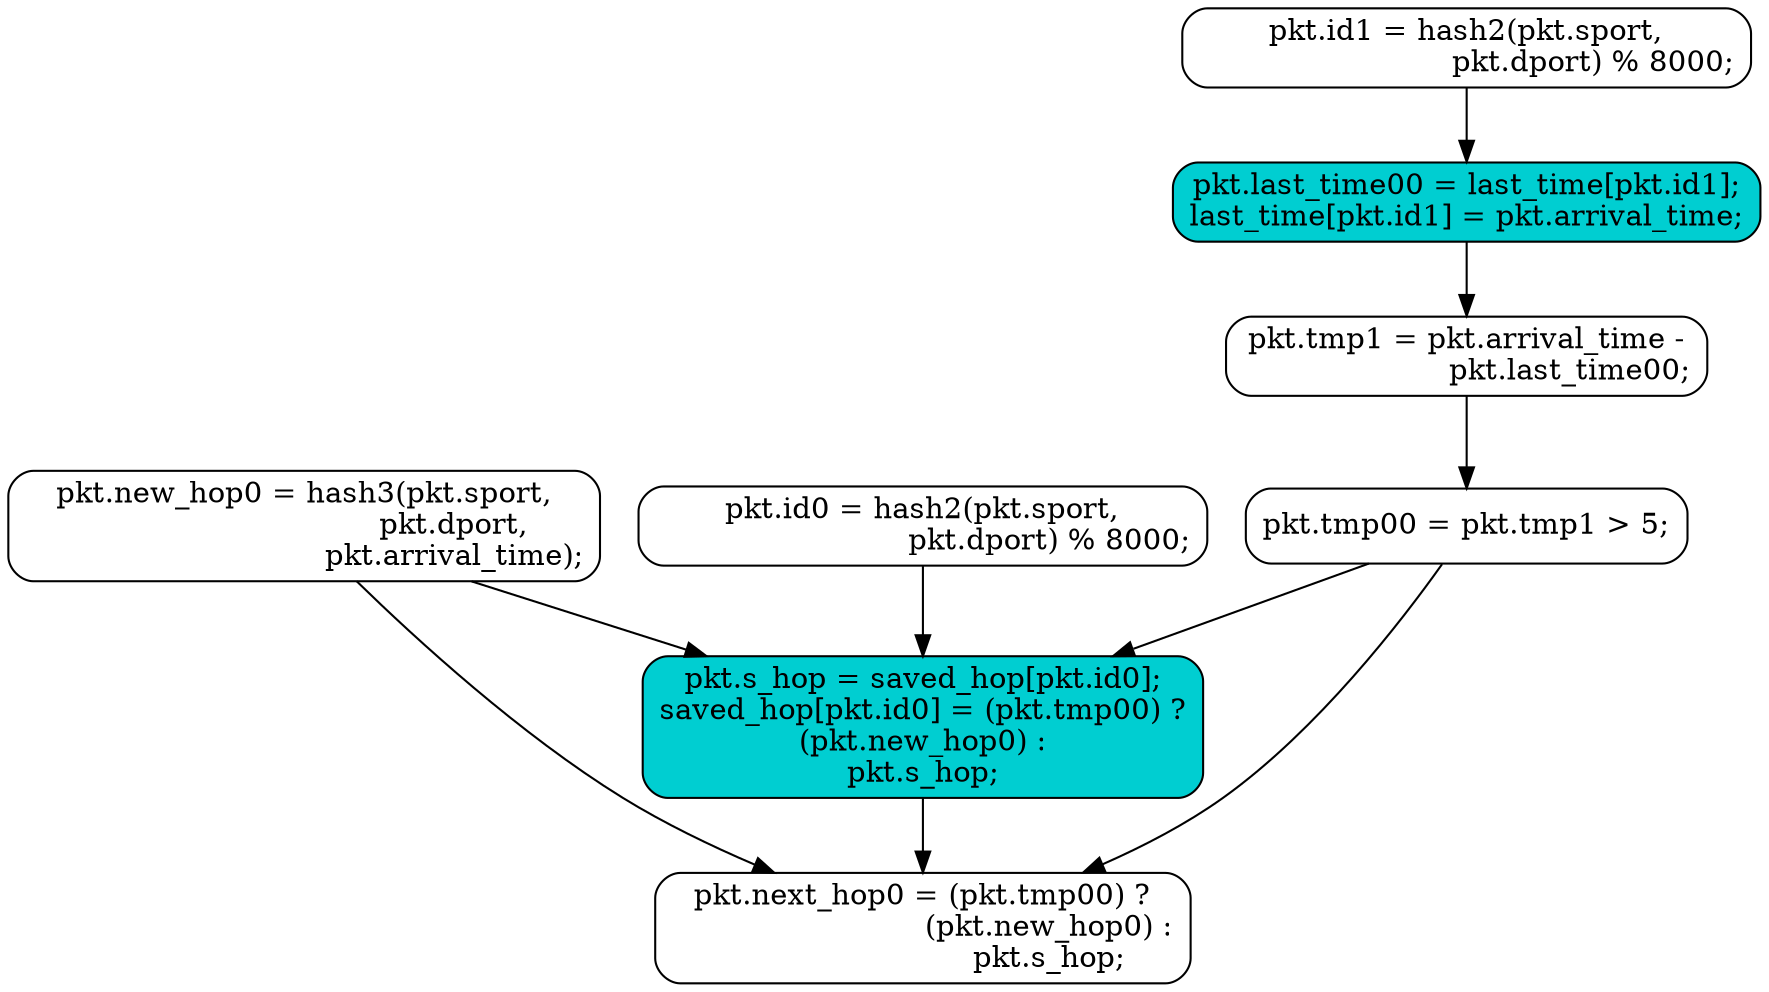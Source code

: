 digraph pipeline_diagram {
	graph [splines=true];
	node [fontsize=14,
		shape=box,
		style="rounded,filled"
	];
	17026276795536135580	 [fillcolor=white,
		label="pkt.id0 = hash2(pkt.sport,
                           pkt.dport) % 8000;
",
		pos="0,0"];
	1888421132967276013	 [fillcolor=darkturquoise,
		label="pkt.s_hop = saved_hop[pkt.id0];
saved_hop[pkt.id0] = (pkt.tmp00) ?\n(pkt.new_hop0) :\npkt.s_hop;
",
		pos="1000,75"];
	17026276795536135580 -> 1888421132967276013;
	14189279844170092958	 [fillcolor=white,
		label="pkt.id1 = hash2(pkt.sport,
                           pkt.dport) % 8000;
",
		pos="0,75"];
	12446252659599601705	 [fillcolor=darkturquoise,
		label="pkt.last_time00 = last_time[pkt.id1];
last_time[pkt.id1] = pkt.arrival_time;
",
		pos="250,75"];
	14189279844170092958 -> 12446252659599601705;
	2099629598090192900	 [fillcolor=white,
		label="pkt.new_hop0 = hash3(pkt.sport,
                                pkt.dport,
                                pkt.arrival_time);
",
		pos="0,150"];
	2099629598090192900 -> 1888421132967276013;
	6102173050205819670	 [fillcolor=white,
		label="pkt.next_hop0 = (pkt.tmp00) ?
                           (pkt.new_hop0) :
                           pkt.s_hop;
",
		pos="1300,0"];
	2099629598090192900 -> 6102173050205819670;
	16881394305680060328	 [fillcolor=white,
		label="pkt.tmp1 = pkt.arrival_time -
                      pkt.last_time00;
",
		pos="500,0"];
	12446252659599601705 -> 16881394305680060328;
	7814081429072624425	 [fillcolor=white,
		label="pkt.tmp00 = pkt.tmp1 > 5;
",
		pos="750,0"];
	16881394305680060328 -> 7814081429072624425;
	7814081429072624425 -> 1888421132967276013;
	7814081429072624425 -> 6102173050205819670;
	1888421132967276013 -> 6102173050205819670;
}
